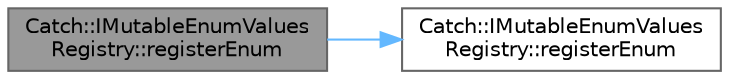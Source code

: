 digraph "Catch::IMutableEnumValuesRegistry::registerEnum"
{
 // LATEX_PDF_SIZE
  bgcolor="transparent";
  edge [fontname=Helvetica,fontsize=10,labelfontname=Helvetica,labelfontsize=10];
  node [fontname=Helvetica,fontsize=10,shape=box,height=0.2,width=0.4];
  rankdir="LR";
  Node1 [id="Node000001",label="Catch::IMutableEnumValues\lRegistry::registerEnum",height=0.2,width=0.4,color="gray40", fillcolor="grey60", style="filled", fontcolor="black",tooltip=" "];
  Node1 -> Node2 [id="edge1_Node000001_Node000002",color="steelblue1",style="solid",tooltip=" "];
  Node2 [id="Node000002",label="Catch::IMutableEnumValues\lRegistry::registerEnum",height=0.2,width=0.4,color="grey40", fillcolor="white", style="filled",URL="$struct_catch_1_1_i_mutable_enum_values_registry.html#a56e9726c383ed48731621c7183730310",tooltip=" "];
}
